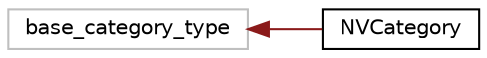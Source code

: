 digraph "Graphical Class Hierarchy"
{
  edge [fontname="Helvetica",fontsize="10",labelfontname="Helvetica",labelfontsize="10"];
  node [fontname="Helvetica",fontsize="10",shape=record];
  rankdir="LR";
  Node3 [label="base_category_type",height=0.2,width=0.4,color="grey75", fillcolor="white", style="filled"];
  Node3 -> Node0 [dir="back",color="firebrick4",fontsize="10",style="solid",fontname="Helvetica"];
  Node0 [label="NVCategory",height=0.2,width=0.4,color="black", fillcolor="white", style="filled",URL="$classNVCategory.html",tooltip="Manages a list of strings for a category and their associated indexes. "];
}
